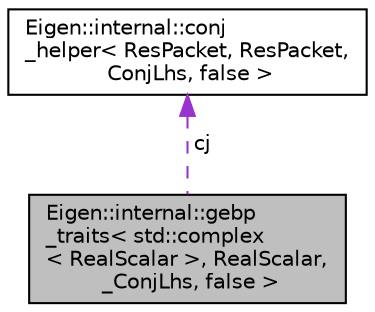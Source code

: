 digraph "Eigen::internal::gebp_traits&lt; std::complex&lt; RealScalar &gt;, RealScalar, _ConjLhs, false &gt;"
{
  edge [fontname="Helvetica",fontsize="10",labelfontname="Helvetica",labelfontsize="10"];
  node [fontname="Helvetica",fontsize="10",shape=record];
  Node1 [label="Eigen::internal::gebp\l_traits\< std::complex\l\< RealScalar \>, RealScalar,\l _ConjLhs, false \>",height=0.2,width=0.4,color="black", fillcolor="grey75", style="filled" fontcolor="black"];
  Node2 -> Node1 [dir="back",color="darkorchid3",fontsize="10",style="dashed",label=" cj" ,fontname="Helvetica"];
  Node2 [label="Eigen::internal::conj\l_helper\< ResPacket, ResPacket,\l ConjLhs, false \>",height=0.2,width=0.4,color="black", fillcolor="white", style="filled",URL="$structEigen_1_1internal_1_1conj__helper.html"];
}
